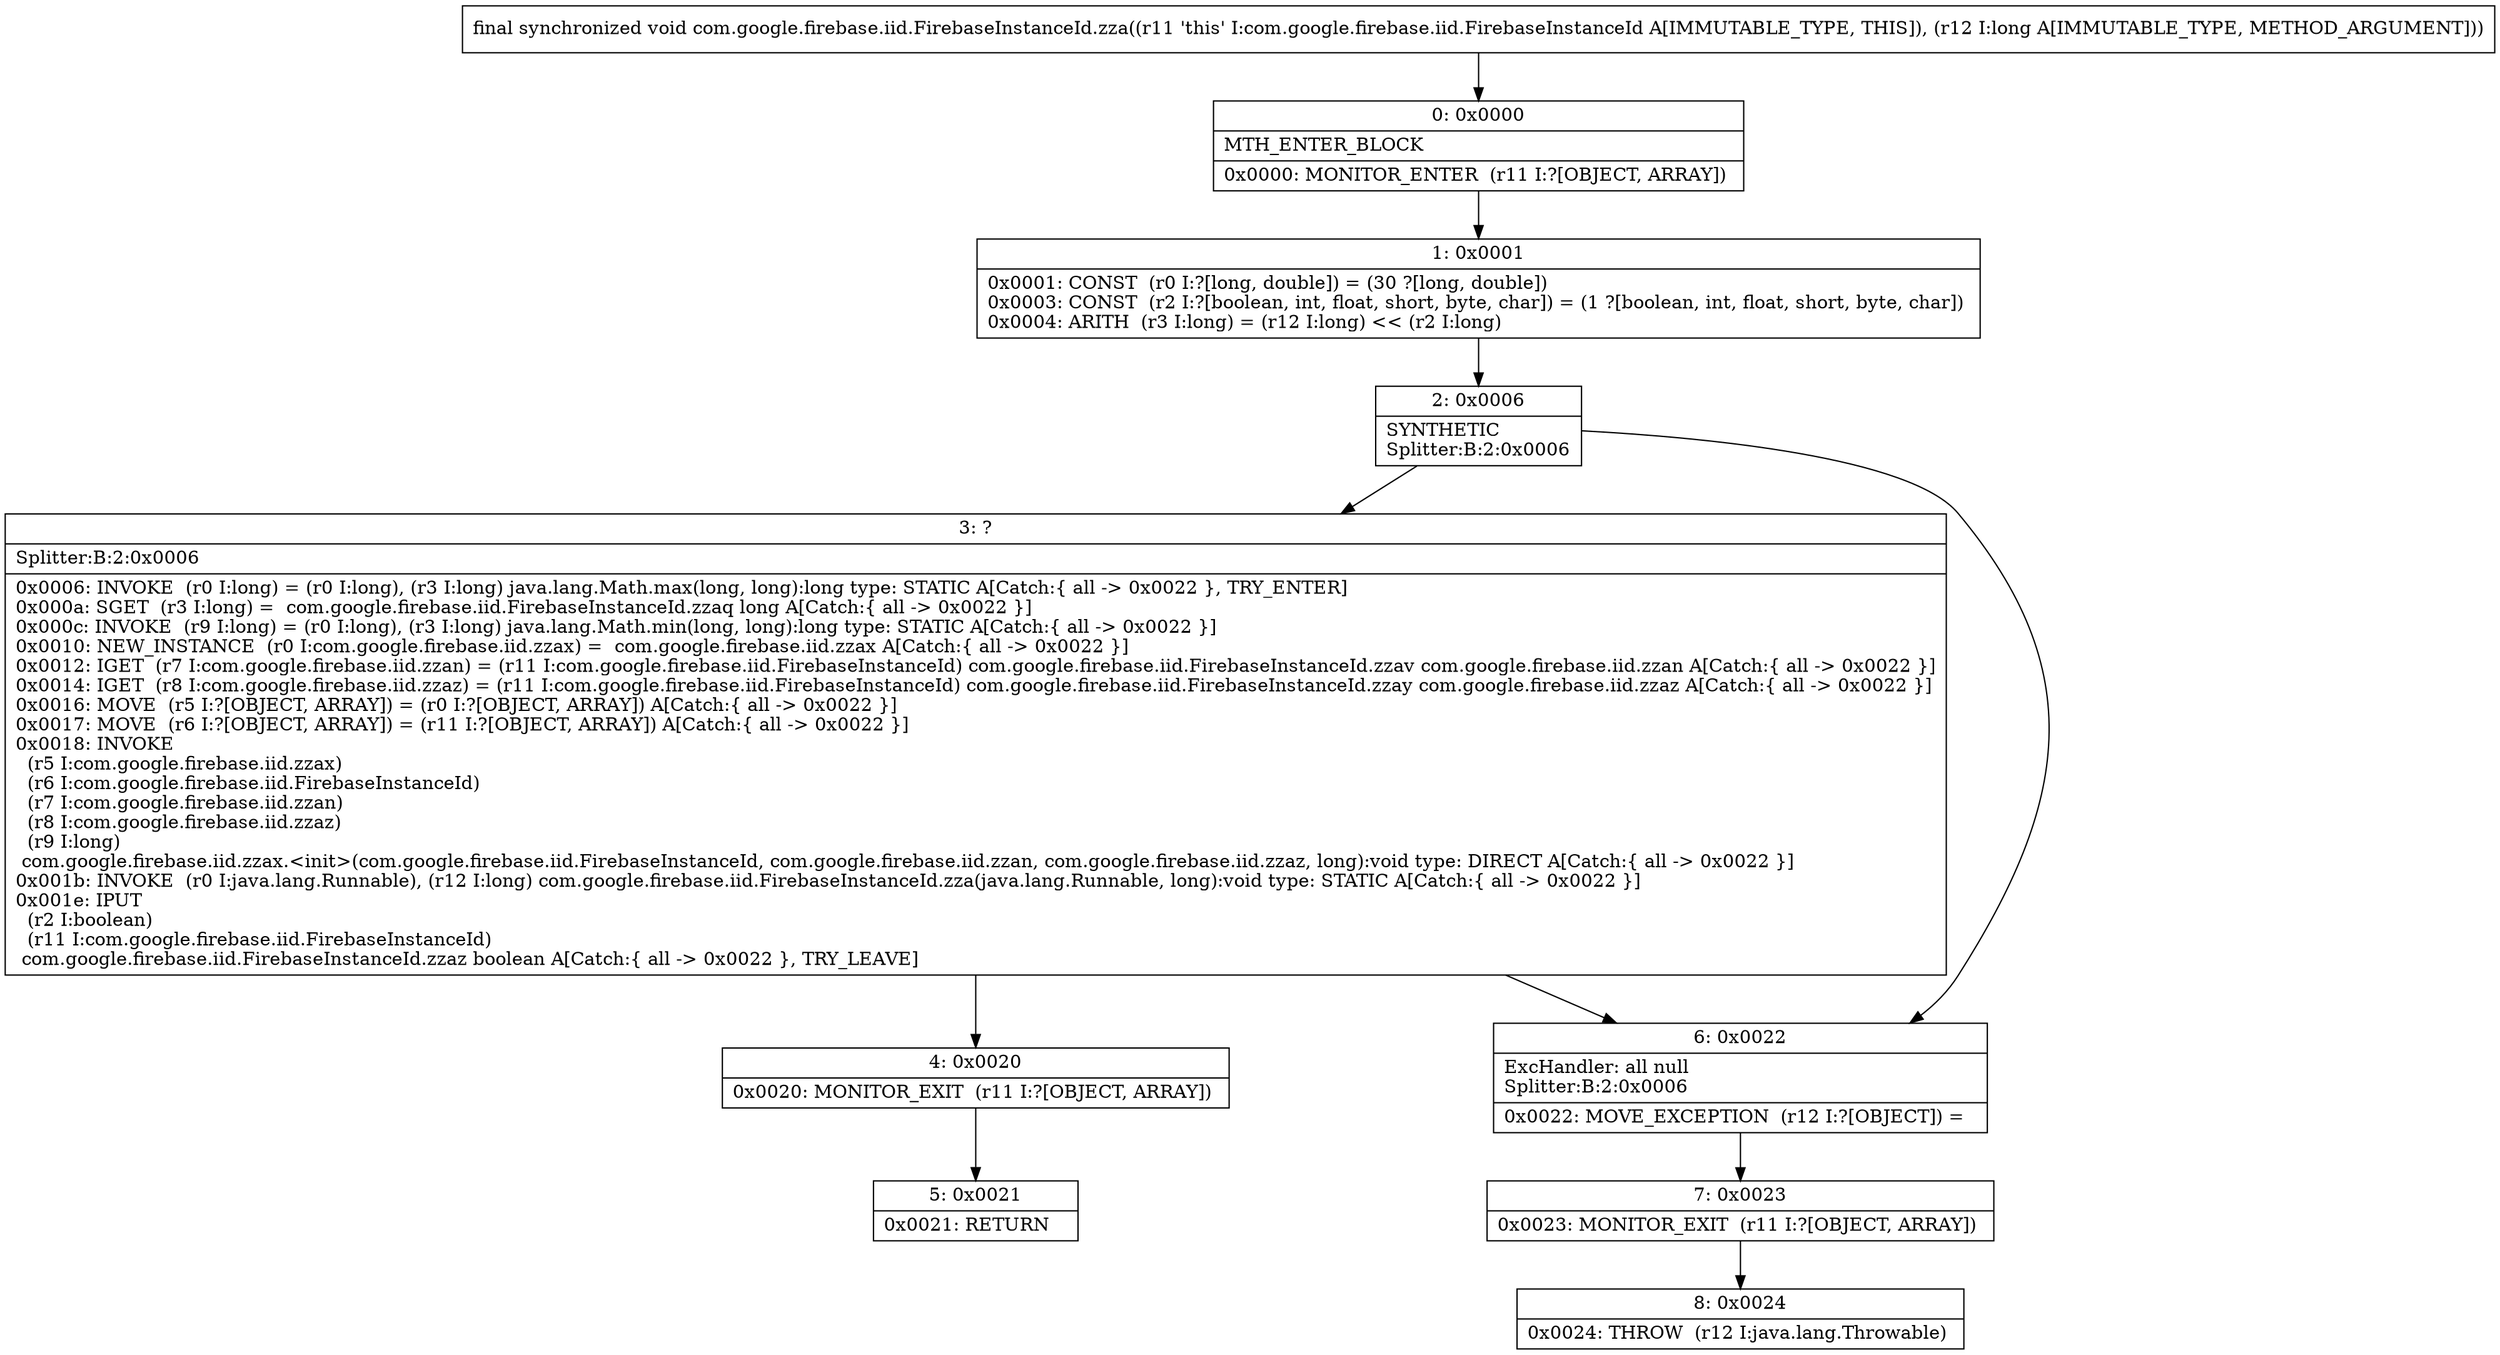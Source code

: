 digraph "CFG forcom.google.firebase.iid.FirebaseInstanceId.zza(J)V" {
Node_0 [shape=record,label="{0\:\ 0x0000|MTH_ENTER_BLOCK\l|0x0000: MONITOR_ENTER  (r11 I:?[OBJECT, ARRAY]) \l}"];
Node_1 [shape=record,label="{1\:\ 0x0001|0x0001: CONST  (r0 I:?[long, double]) = (30 ?[long, double]) \l0x0003: CONST  (r2 I:?[boolean, int, float, short, byte, char]) = (1 ?[boolean, int, float, short, byte, char]) \l0x0004: ARITH  (r3 I:long) = (r12 I:long) \<\< (r2 I:long) \l}"];
Node_2 [shape=record,label="{2\:\ 0x0006|SYNTHETIC\lSplitter:B:2:0x0006\l}"];
Node_3 [shape=record,label="{3\:\ ?|Splitter:B:2:0x0006\l|0x0006: INVOKE  (r0 I:long) = (r0 I:long), (r3 I:long) java.lang.Math.max(long, long):long type: STATIC A[Catch:\{ all \-\> 0x0022 \}, TRY_ENTER]\l0x000a: SGET  (r3 I:long) =  com.google.firebase.iid.FirebaseInstanceId.zzaq long A[Catch:\{ all \-\> 0x0022 \}]\l0x000c: INVOKE  (r9 I:long) = (r0 I:long), (r3 I:long) java.lang.Math.min(long, long):long type: STATIC A[Catch:\{ all \-\> 0x0022 \}]\l0x0010: NEW_INSTANCE  (r0 I:com.google.firebase.iid.zzax) =  com.google.firebase.iid.zzax A[Catch:\{ all \-\> 0x0022 \}]\l0x0012: IGET  (r7 I:com.google.firebase.iid.zzan) = (r11 I:com.google.firebase.iid.FirebaseInstanceId) com.google.firebase.iid.FirebaseInstanceId.zzav com.google.firebase.iid.zzan A[Catch:\{ all \-\> 0x0022 \}]\l0x0014: IGET  (r8 I:com.google.firebase.iid.zzaz) = (r11 I:com.google.firebase.iid.FirebaseInstanceId) com.google.firebase.iid.FirebaseInstanceId.zzay com.google.firebase.iid.zzaz A[Catch:\{ all \-\> 0x0022 \}]\l0x0016: MOVE  (r5 I:?[OBJECT, ARRAY]) = (r0 I:?[OBJECT, ARRAY]) A[Catch:\{ all \-\> 0x0022 \}]\l0x0017: MOVE  (r6 I:?[OBJECT, ARRAY]) = (r11 I:?[OBJECT, ARRAY]) A[Catch:\{ all \-\> 0x0022 \}]\l0x0018: INVOKE  \l  (r5 I:com.google.firebase.iid.zzax)\l  (r6 I:com.google.firebase.iid.FirebaseInstanceId)\l  (r7 I:com.google.firebase.iid.zzan)\l  (r8 I:com.google.firebase.iid.zzaz)\l  (r9 I:long)\l com.google.firebase.iid.zzax.\<init\>(com.google.firebase.iid.FirebaseInstanceId, com.google.firebase.iid.zzan, com.google.firebase.iid.zzaz, long):void type: DIRECT A[Catch:\{ all \-\> 0x0022 \}]\l0x001b: INVOKE  (r0 I:java.lang.Runnable), (r12 I:long) com.google.firebase.iid.FirebaseInstanceId.zza(java.lang.Runnable, long):void type: STATIC A[Catch:\{ all \-\> 0x0022 \}]\l0x001e: IPUT  \l  (r2 I:boolean)\l  (r11 I:com.google.firebase.iid.FirebaseInstanceId)\l com.google.firebase.iid.FirebaseInstanceId.zzaz boolean A[Catch:\{ all \-\> 0x0022 \}, TRY_LEAVE]\l}"];
Node_4 [shape=record,label="{4\:\ 0x0020|0x0020: MONITOR_EXIT  (r11 I:?[OBJECT, ARRAY]) \l}"];
Node_5 [shape=record,label="{5\:\ 0x0021|0x0021: RETURN   \l}"];
Node_6 [shape=record,label="{6\:\ 0x0022|ExcHandler: all null\lSplitter:B:2:0x0006\l|0x0022: MOVE_EXCEPTION  (r12 I:?[OBJECT]) =  \l}"];
Node_7 [shape=record,label="{7\:\ 0x0023|0x0023: MONITOR_EXIT  (r11 I:?[OBJECT, ARRAY]) \l}"];
Node_8 [shape=record,label="{8\:\ 0x0024|0x0024: THROW  (r12 I:java.lang.Throwable) \l}"];
MethodNode[shape=record,label="{final synchronized void com.google.firebase.iid.FirebaseInstanceId.zza((r11 'this' I:com.google.firebase.iid.FirebaseInstanceId A[IMMUTABLE_TYPE, THIS]), (r12 I:long A[IMMUTABLE_TYPE, METHOD_ARGUMENT])) }"];
MethodNode -> Node_0;
Node_0 -> Node_1;
Node_1 -> Node_2;
Node_2 -> Node_3;
Node_2 -> Node_6;
Node_3 -> Node_4;
Node_3 -> Node_6;
Node_4 -> Node_5;
Node_6 -> Node_7;
Node_7 -> Node_8;
}

